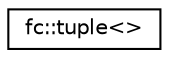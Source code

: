 digraph "Graphical Class Hierarchy"
{
  edge [fontname="Helvetica",fontsize="10",labelfontname="Helvetica",labelfontsize="10"];
  node [fontname="Helvetica",fontsize="10",shape=record];
  rankdir="LR";
  Node0 [label="fc::tuple\<\>",height=0.2,width=0.4,color="black", fillcolor="white", style="filled",URL="$structfc_1_1tuple.html"];
}
